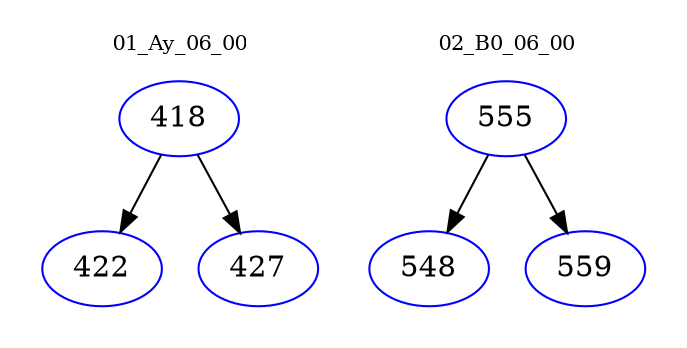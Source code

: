 digraph{
subgraph cluster_0 {
color = white
label = "01_Ay_06_00";
fontsize=10;
T0_418 [label="418", color="blue"]
T0_418 -> T0_422 [color="black"]
T0_422 [label="422", color="blue"]
T0_418 -> T0_427 [color="black"]
T0_427 [label="427", color="blue"]
}
subgraph cluster_1 {
color = white
label = "02_B0_06_00";
fontsize=10;
T1_555 [label="555", color="blue"]
T1_555 -> T1_548 [color="black"]
T1_548 [label="548", color="blue"]
T1_555 -> T1_559 [color="black"]
T1_559 [label="559", color="blue"]
}
}
